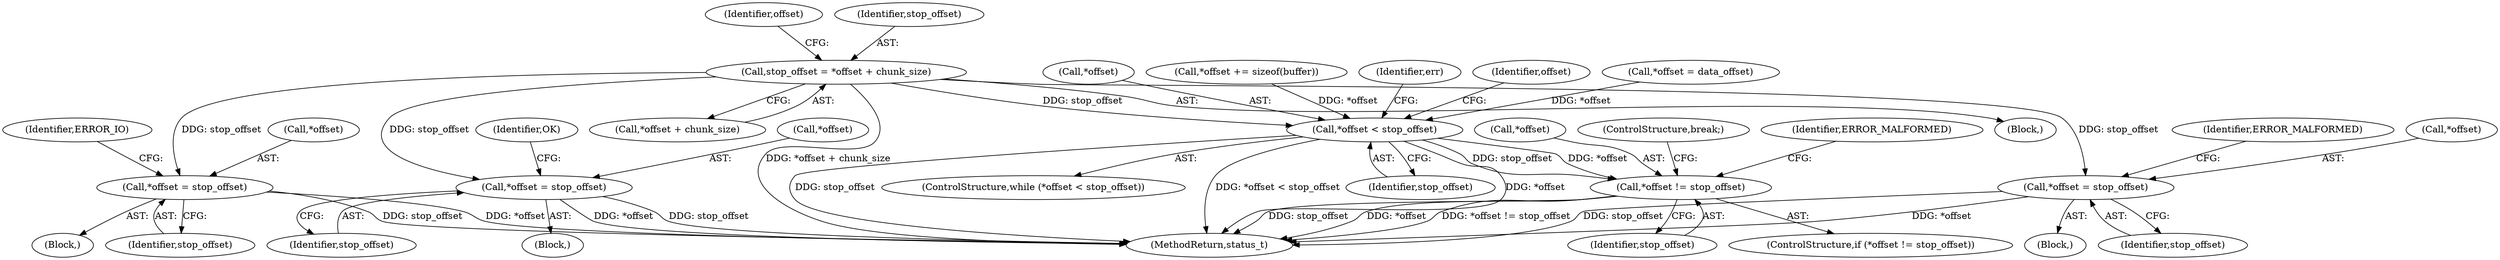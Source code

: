 digraph "0_Android_8a3a2f6ea7defe1a81bb32b3c9f3537f84749b9d@integer" {
"1002947" [label="(Call,stop_offset = *offset + chunk_size)"];
"1002976" [label="(Call,*offset = stop_offset)"];
"1002990" [label="(Call,*offset = stop_offset)"];
"1003002" [label="(Call,*offset = stop_offset)"];
"1003014" [label="(Call,*offset < stop_offset)"];
"1003035" [label="(Call,*offset != stop_offset)"];
"1002981" [label="(Identifier,ERROR_MALFORMED)"];
"1003021" [label="(Identifier,err)"];
"1003014" [label="(Call,*offset < stop_offset)"];
"1002945" [label="(Block,)"];
"1002995" [label="(Identifier,ERROR_IO)"];
"1003036" [label="(Call,*offset)"];
"1003042" [label="(ControlStructure,break;)"];
"1002955" [label="(Identifier,offset)"];
"1002947" [label="(Call,stop_offset = *offset + chunk_size)"];
"1003041" [label="(Identifier,ERROR_MALFORMED)"];
"1002977" [label="(Call,*offset)"];
"1003007" [label="(Identifier,OK)"];
"1003037" [label="(Identifier,offset)"];
"1002976" [label="(Call,*offset = stop_offset)"];
"1002990" [label="(Call,*offset = stop_offset)"];
"1003017" [label="(Identifier,stop_offset)"];
"1003038" [label="(Identifier,stop_offset)"];
"1003005" [label="(Identifier,stop_offset)"];
"1002989" [label="(Block,)"];
"1003035" [label="(Call,*offset != stop_offset)"];
"1002975" [label="(Block,)"];
"1002953" [label="(Call,*offset = data_offset)"];
"1002991" [label="(Call,*offset)"];
"1002948" [label="(Identifier,stop_offset)"];
"1002949" [label="(Call,*offset + chunk_size)"];
"1003013" [label="(ControlStructure,while (*offset < stop_offset))"];
"1003034" [label="(ControlStructure,if (*offset != stop_offset))"];
"1002979" [label="(Identifier,stop_offset)"];
"1003003" [label="(Call,*offset)"];
"1003015" [label="(Call,*offset)"];
"1002993" [label="(Identifier,stop_offset)"];
"1003008" [label="(Call,*offset += sizeof(buffer))"];
"1003001" [label="(Block,)"];
"1003002" [label="(Call,*offset = stop_offset)"];
"1003903" [label="(MethodReturn,status_t)"];
"1002947" -> "1002945"  [label="AST: "];
"1002947" -> "1002949"  [label="CFG: "];
"1002948" -> "1002947"  [label="AST: "];
"1002949" -> "1002947"  [label="AST: "];
"1002955" -> "1002947"  [label="CFG: "];
"1002947" -> "1003903"  [label="DDG: *offset + chunk_size"];
"1002947" -> "1002976"  [label="DDG: stop_offset"];
"1002947" -> "1002990"  [label="DDG: stop_offset"];
"1002947" -> "1003002"  [label="DDG: stop_offset"];
"1002947" -> "1003014"  [label="DDG: stop_offset"];
"1002976" -> "1002975"  [label="AST: "];
"1002976" -> "1002979"  [label="CFG: "];
"1002977" -> "1002976"  [label="AST: "];
"1002979" -> "1002976"  [label="AST: "];
"1002981" -> "1002976"  [label="CFG: "];
"1002976" -> "1003903"  [label="DDG: *offset"];
"1002976" -> "1003903"  [label="DDG: stop_offset"];
"1002990" -> "1002989"  [label="AST: "];
"1002990" -> "1002993"  [label="CFG: "];
"1002991" -> "1002990"  [label="AST: "];
"1002993" -> "1002990"  [label="AST: "];
"1002995" -> "1002990"  [label="CFG: "];
"1002990" -> "1003903"  [label="DDG: stop_offset"];
"1002990" -> "1003903"  [label="DDG: *offset"];
"1003002" -> "1003001"  [label="AST: "];
"1003002" -> "1003005"  [label="CFG: "];
"1003003" -> "1003002"  [label="AST: "];
"1003005" -> "1003002"  [label="AST: "];
"1003007" -> "1003002"  [label="CFG: "];
"1003002" -> "1003903"  [label="DDG: *offset"];
"1003002" -> "1003903"  [label="DDG: stop_offset"];
"1003014" -> "1003013"  [label="AST: "];
"1003014" -> "1003017"  [label="CFG: "];
"1003015" -> "1003014"  [label="AST: "];
"1003017" -> "1003014"  [label="AST: "];
"1003021" -> "1003014"  [label="CFG: "];
"1003037" -> "1003014"  [label="CFG: "];
"1003014" -> "1003903"  [label="DDG: stop_offset"];
"1003014" -> "1003903"  [label="DDG: *offset < stop_offset"];
"1003014" -> "1003903"  [label="DDG: *offset"];
"1002953" -> "1003014"  [label="DDG: *offset"];
"1003008" -> "1003014"  [label="DDG: *offset"];
"1003014" -> "1003035"  [label="DDG: *offset"];
"1003014" -> "1003035"  [label="DDG: stop_offset"];
"1003035" -> "1003034"  [label="AST: "];
"1003035" -> "1003038"  [label="CFG: "];
"1003036" -> "1003035"  [label="AST: "];
"1003038" -> "1003035"  [label="AST: "];
"1003041" -> "1003035"  [label="CFG: "];
"1003042" -> "1003035"  [label="CFG: "];
"1003035" -> "1003903"  [label="DDG: *offset"];
"1003035" -> "1003903"  [label="DDG: *offset != stop_offset"];
"1003035" -> "1003903"  [label="DDG: stop_offset"];
}
